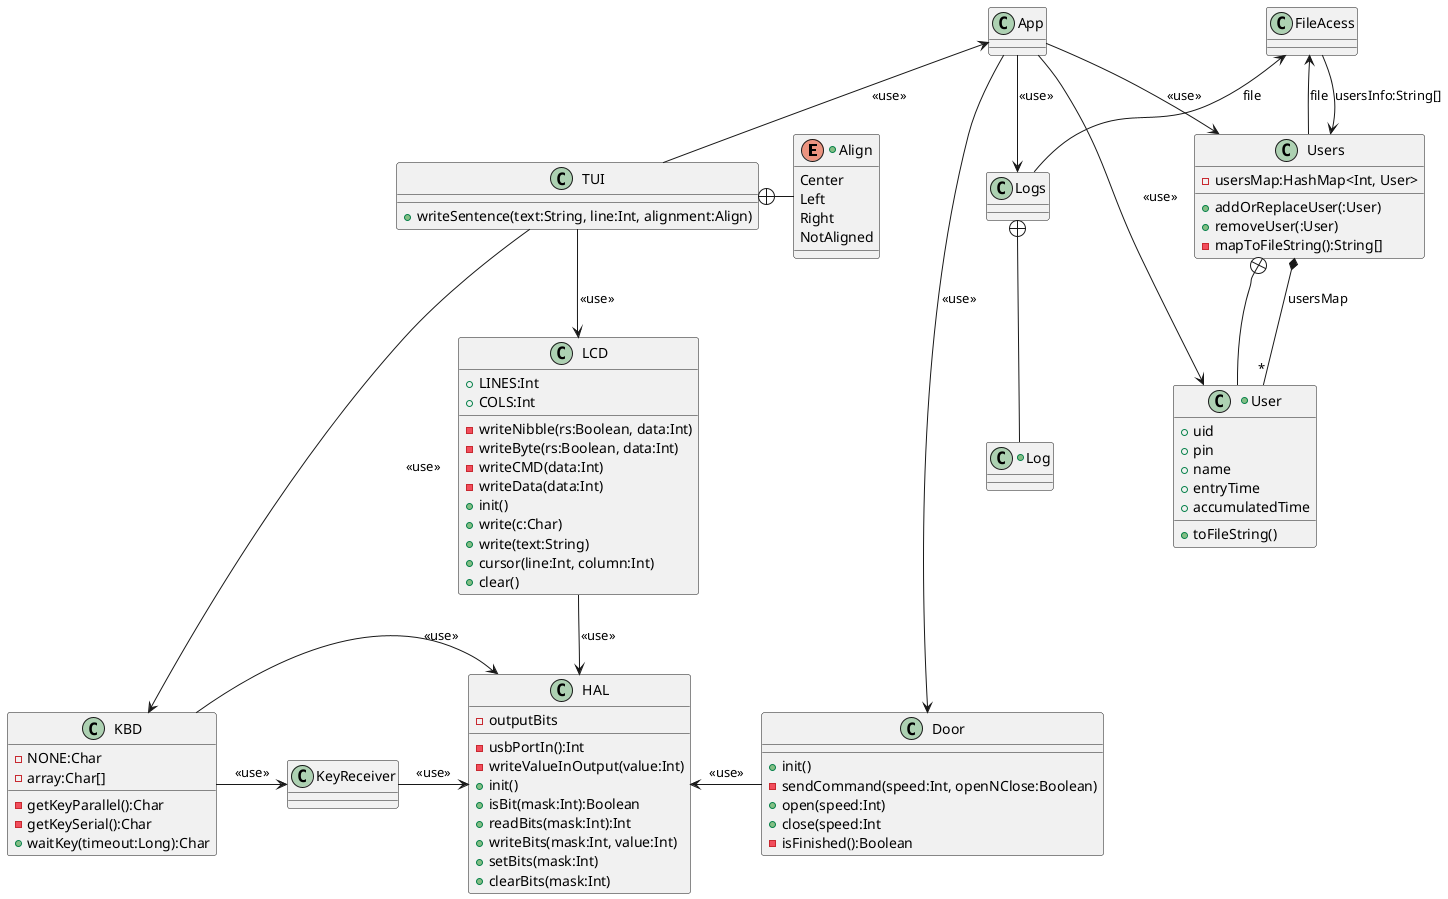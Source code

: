 @startuml

+enum Align{
    Center
    Left
    Right
    NotAligned
}

class App{
}

class TUI{
    +writeSentence(text:String, line:Int, alignment:Align)

}

class LCD{
    +LINES:Int
    +COLS:Int
    -writeNibble(rs:Boolean, data:Int)
    -writeByte(rs:Boolean, data:Int)
    -writeCMD(data:Int)
    -writeData(data:Int)
    +init()
    +write(c:Char)
    +write(text:String)
    +cursor(line:Int, column:Int)
    +clear()
}

class KBD{
    -NONE:Char
    -array:Char[]
    -getKeyParallel():Char
    -getKeySerial():Char
    +waitKey(timeout:Long):Char
}

class HAL{
    -outputBits
    -usbPortIn():Int
    -writeValueInOutput(value:Int)
    +init()
    +isBit(mask:Int):Boolean
    +readBits(mask:Int):Int
    +writeBits(mask:Int, value:Int)
    +setBits(mask:Int)
    +clearBits(mask:Int)
}

class Door{
    +init()
    -sendCommand(speed:Int, openNClose:Boolean)
    +open(speed:Int)
    +close(speed:Int
    -isFinished():Boolean
}

+class Log{
}

class Users{
    -usersMap:HashMap<Int, User>
    +addOrReplaceUser(:User)
    +removeUser(:User)
    -mapToFileString():String[]
}

+class User{
    +uid
    +pin
    +name
    +entryTime
    +accumulatedTime
    +toFileString()
}

class KeyReceiver{

}

KBD -> HAL:<<use>>
LCD --> HAL:<<use>>
TUI +- Align
FileAcess <-- Users:file
FileAcess --> Users:usersInfo:String[]
FileAcess <-- Logs:file
Users *-- User:usersMap "*"
Users +-- User:"       "
App <-- TUI:<<use>>
App --> Users:<<use>>
App --> User:"<<use>>"
App --> Logs:<<use>>
App -> Door:<<use>>
KBD -> KeyReceiver:<<use>>
KeyReceiver -> HAL:<<use>>
TUI --> LCD:<<use>>
TUI -> KBD:<<use>>
HAL <- Door:<<use>>
Logs +-- Log

@enduml